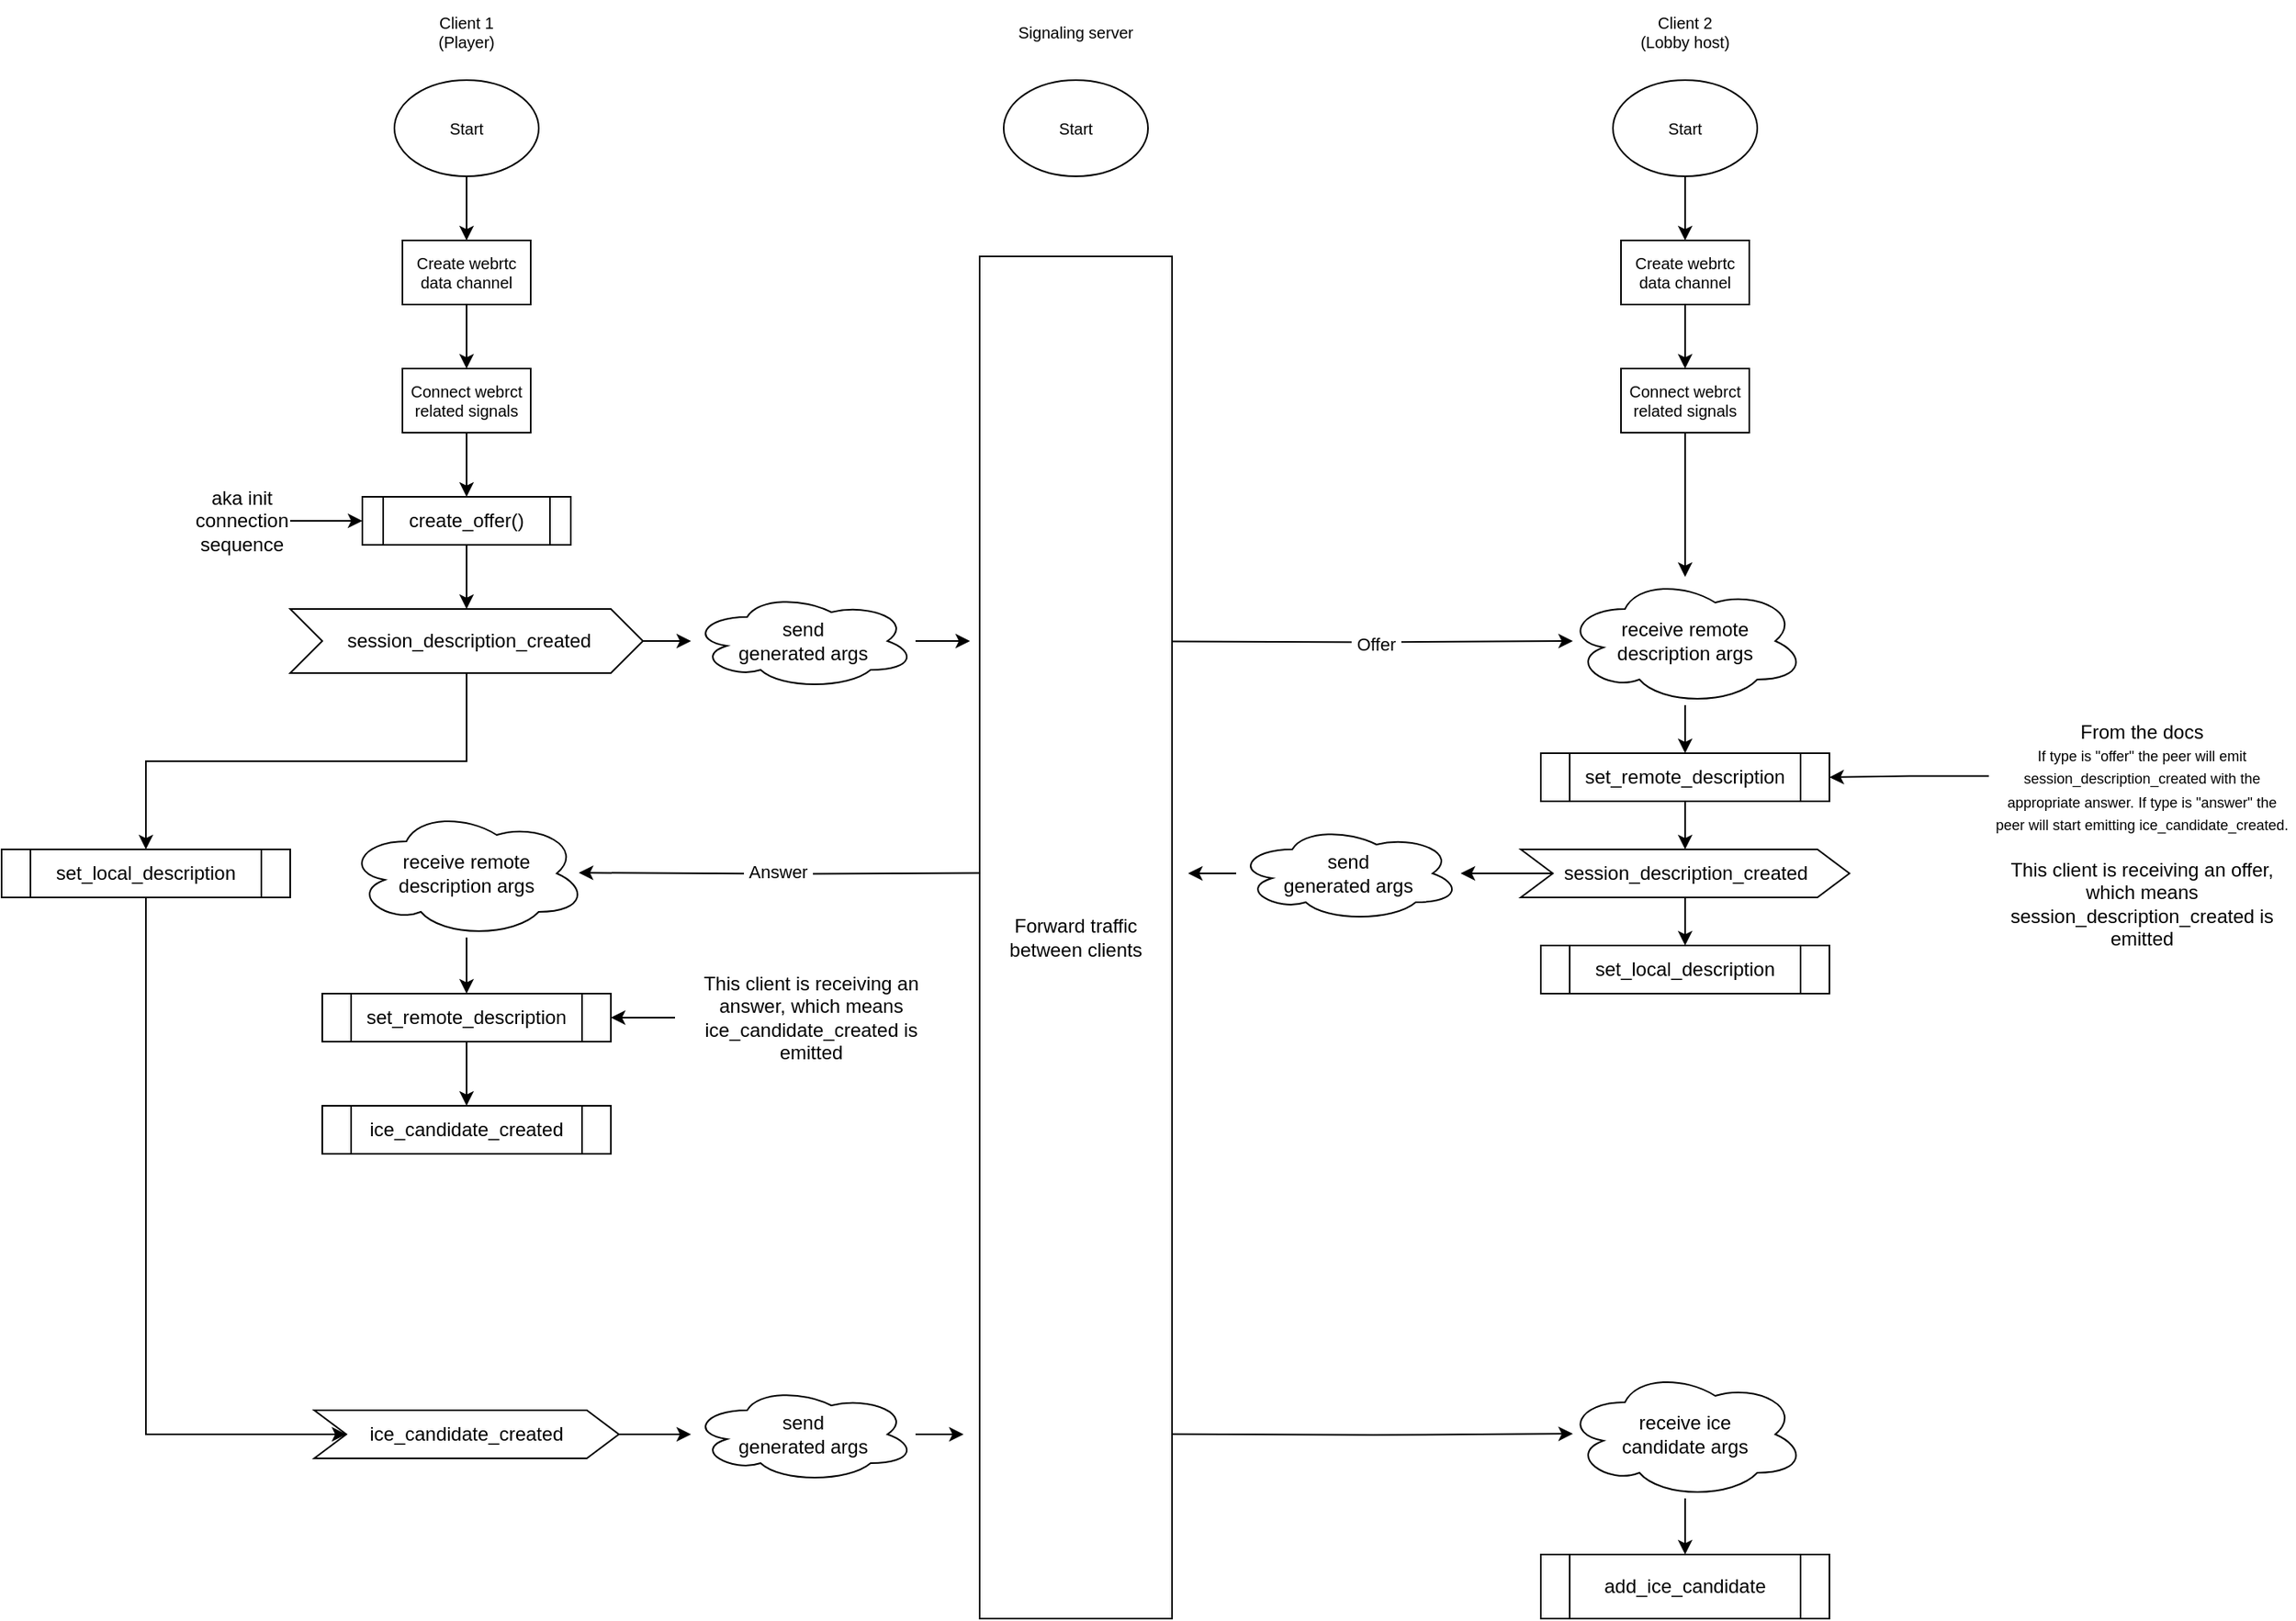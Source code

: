 <mxfile version="24.9.2">
  <diagram name="Page-1" id="edf60f1a-56cd-e834-aa8a-f176f3a09ee4">
    <mxGraphModel dx="806" dy="468" grid="1" gridSize="10" guides="1" tooltips="1" connect="1" arrows="1" fold="1" page="1" pageScale="1" pageWidth="1100" pageHeight="850" background="none" math="0" shadow="0">
      <root>
        <mxCell id="0" />
        <mxCell id="1" parent="0" />
        <mxCell id="4YpqXkgW8Ewd-vz6s3Ge-1" value="&lt;font&gt;Start&lt;/font&gt;" style="ellipse;whiteSpace=wrap;html=1;fontSize=10;" vertex="1" parent="1">
          <mxGeometry x="635" y="60" width="90" height="60" as="geometry" />
        </mxCell>
        <mxCell id="4YpqXkgW8Ewd-vz6s3Ge-2" value="Signaling server" style="text;html=1;align=center;verticalAlign=middle;whiteSpace=wrap;rounded=0;fontSize=10;" vertex="1" parent="1">
          <mxGeometry x="640" y="10" width="80" height="40" as="geometry" />
        </mxCell>
        <mxCell id="4YpqXkgW8Ewd-vz6s3Ge-10" value="" style="edgeStyle=orthogonalEdgeStyle;rounded=0;orthogonalLoop=1;jettySize=auto;html=1;fontSize=10;" edge="1" parent="1" source="4YpqXkgW8Ewd-vz6s3Ge-3" target="4YpqXkgW8Ewd-vz6s3Ge-8">
          <mxGeometry relative="1" as="geometry" />
        </mxCell>
        <mxCell id="4YpqXkgW8Ewd-vz6s3Ge-3" value="&lt;font&gt;Start&lt;/font&gt;" style="ellipse;whiteSpace=wrap;html=1;fontSize=10;" vertex="1" parent="1">
          <mxGeometry x="1015" y="60" width="90" height="60" as="geometry" />
        </mxCell>
        <mxCell id="4YpqXkgW8Ewd-vz6s3Ge-4" value="Client 2&lt;div&gt;(Lobby host)&lt;/div&gt;" style="text;html=1;align=center;verticalAlign=middle;whiteSpace=wrap;rounded=0;fontSize=10;" vertex="1" parent="1">
          <mxGeometry x="1020" y="10" width="80" height="40" as="geometry" />
        </mxCell>
        <mxCell id="4YpqXkgW8Ewd-vz6s3Ge-9" value="" style="edgeStyle=orthogonalEdgeStyle;rounded=0;orthogonalLoop=1;jettySize=auto;html=1;fontSize=10;" edge="1" parent="1" source="4YpqXkgW8Ewd-vz6s3Ge-5" target="4YpqXkgW8Ewd-vz6s3Ge-7">
          <mxGeometry relative="1" as="geometry" />
        </mxCell>
        <mxCell id="4YpqXkgW8Ewd-vz6s3Ge-5" value="&lt;font&gt;Start&lt;/font&gt;" style="ellipse;whiteSpace=wrap;html=1;fontSize=10;" vertex="1" parent="1">
          <mxGeometry x="255" y="60" width="90" height="60" as="geometry" />
        </mxCell>
        <mxCell id="4YpqXkgW8Ewd-vz6s3Ge-6" value="Client 1&lt;div&gt;(Player)&lt;/div&gt;" style="text;html=1;align=center;verticalAlign=middle;whiteSpace=wrap;rounded=0;fontSize=10;" vertex="1" parent="1">
          <mxGeometry x="260" y="10" width="80" height="40" as="geometry" />
        </mxCell>
        <mxCell id="4YpqXkgW8Ewd-vz6s3Ge-15" value="" style="edgeStyle=orthogonalEdgeStyle;rounded=0;orthogonalLoop=1;jettySize=auto;html=1;fontSize=10;" edge="1" parent="1" source="4YpqXkgW8Ewd-vz6s3Ge-7" target="4YpqXkgW8Ewd-vz6s3Ge-13">
          <mxGeometry relative="1" as="geometry" />
        </mxCell>
        <mxCell id="4YpqXkgW8Ewd-vz6s3Ge-7" value="Create webrtc data channel" style="rounded=0;whiteSpace=wrap;html=1;fontSize=10;" vertex="1" parent="1">
          <mxGeometry x="260" y="160" width="80" height="40" as="geometry" />
        </mxCell>
        <mxCell id="4YpqXkgW8Ewd-vz6s3Ge-16" value="" style="edgeStyle=orthogonalEdgeStyle;rounded=0;orthogonalLoop=1;jettySize=auto;html=1;fontSize=10;" edge="1" parent="1" source="4YpqXkgW8Ewd-vz6s3Ge-8" target="4YpqXkgW8Ewd-vz6s3Ge-14">
          <mxGeometry relative="1" as="geometry" />
        </mxCell>
        <mxCell id="4YpqXkgW8Ewd-vz6s3Ge-8" value="Create webrtc data channel" style="rounded=0;whiteSpace=wrap;html=1;fontSize=10;" vertex="1" parent="1">
          <mxGeometry x="1020" y="160" width="80" height="40" as="geometry" />
        </mxCell>
        <mxCell id="4YpqXkgW8Ewd-vz6s3Ge-43" value="" style="edgeStyle=orthogonalEdgeStyle;rounded=0;orthogonalLoop=1;jettySize=auto;html=1;" edge="1" parent="1" source="4YpqXkgW8Ewd-vz6s3Ge-13" target="4YpqXkgW8Ewd-vz6s3Ge-42">
          <mxGeometry relative="1" as="geometry" />
        </mxCell>
        <mxCell id="4YpqXkgW8Ewd-vz6s3Ge-13" value="Connect webrct related signals" style="rounded=0;whiteSpace=wrap;html=1;fontSize=10;" vertex="1" parent="1">
          <mxGeometry x="260" y="240" width="80" height="40" as="geometry" />
        </mxCell>
        <mxCell id="4YpqXkgW8Ewd-vz6s3Ge-69" value="" style="edgeStyle=orthogonalEdgeStyle;rounded=0;orthogonalLoop=1;jettySize=auto;html=1;" edge="1" parent="1" source="4YpqXkgW8Ewd-vz6s3Ge-14" target="4YpqXkgW8Ewd-vz6s3Ge-56">
          <mxGeometry relative="1" as="geometry" />
        </mxCell>
        <mxCell id="4YpqXkgW8Ewd-vz6s3Ge-14" value="Connect webrct related signals" style="rounded=0;whiteSpace=wrap;html=1;fontSize=10;" vertex="1" parent="1">
          <mxGeometry x="1020" y="240" width="80" height="40" as="geometry" />
        </mxCell>
        <mxCell id="4YpqXkgW8Ewd-vz6s3Ge-66" value="" style="edgeStyle=orthogonalEdgeStyle;rounded=0;orthogonalLoop=1;jettySize=auto;html=1;" edge="1" parent="1" source="4YpqXkgW8Ewd-vz6s3Ge-38" target="4YpqXkgW8Ewd-vz6s3Ge-53">
          <mxGeometry relative="1" as="geometry" />
        </mxCell>
        <mxCell id="4YpqXkgW8Ewd-vz6s3Ge-95" value="" style="edgeStyle=orthogonalEdgeStyle;rounded=0;orthogonalLoop=1;jettySize=auto;html=1;" edge="1" parent="1" source="4YpqXkgW8Ewd-vz6s3Ge-38" target="4YpqXkgW8Ewd-vz6s3Ge-91">
          <mxGeometry relative="1" as="geometry" />
        </mxCell>
        <mxCell id="4YpqXkgW8Ewd-vz6s3Ge-38" value="&amp;nbsp;session_description_created" style="shape=step;perimeter=stepPerimeter;whiteSpace=wrap;html=1;fixedSize=1;" vertex="1" parent="1">
          <mxGeometry x="190" y="390" width="220" height="40" as="geometry" />
        </mxCell>
        <mxCell id="4YpqXkgW8Ewd-vz6s3Ge-44" value="" style="edgeStyle=orthogonalEdgeStyle;rounded=0;orthogonalLoop=1;jettySize=auto;html=1;" edge="1" parent="1" source="4YpqXkgW8Ewd-vz6s3Ge-42" target="4YpqXkgW8Ewd-vz6s3Ge-38">
          <mxGeometry relative="1" as="geometry" />
        </mxCell>
        <mxCell id="4YpqXkgW8Ewd-vz6s3Ge-42" value="&lt;font&gt;create_offer()&lt;/font&gt;" style="shape=process;whiteSpace=wrap;html=1;backgroundOutline=1;" vertex="1" parent="1">
          <mxGeometry x="235" y="320" width="130" height="30" as="geometry" />
        </mxCell>
        <mxCell id="4YpqXkgW8Ewd-vz6s3Ge-82" value="" style="edgeStyle=orthogonalEdgeStyle;rounded=0;orthogonalLoop=1;jettySize=auto;html=1;" edge="1" parent="1" source="4YpqXkgW8Ewd-vz6s3Ge-47" target="4YpqXkgW8Ewd-vz6s3Ge-81">
          <mxGeometry relative="1" as="geometry" />
        </mxCell>
        <mxCell id="4YpqXkgW8Ewd-vz6s3Ge-47" value="set_remote_description" style="shape=process;whiteSpace=wrap;html=1;backgroundOutline=1;" vertex="1" parent="1">
          <mxGeometry x="970" y="480" width="180" height="30" as="geometry" />
        </mxCell>
        <mxCell id="4YpqXkgW8Ewd-vz6s3Ge-49" value="set_local_description" style="shape=process;whiteSpace=wrap;html=1;backgroundOutline=1;" vertex="1" parent="1">
          <mxGeometry x="970" y="600" width="180" height="30" as="geometry" />
        </mxCell>
        <mxCell id="4YpqXkgW8Ewd-vz6s3Ge-52" value="Forward traffic between clients" style="rounded=0;whiteSpace=wrap;html=1;" vertex="1" parent="1">
          <mxGeometry x="620" y="170" width="120" height="850" as="geometry" />
        </mxCell>
        <mxCell id="4YpqXkgW8Ewd-vz6s3Ge-53" value="send&lt;div&gt;&lt;span style=&quot;background-color: initial;&quot;&gt;generated&amp;nbsp;&lt;/span&gt;&lt;span style=&quot;background-color: initial;&quot;&gt;args&lt;/span&gt;&lt;/div&gt;" style="ellipse;shape=cloud;whiteSpace=wrap;html=1;" vertex="1" parent="1">
          <mxGeometry x="440" y="380" width="140" height="60" as="geometry" />
        </mxCell>
        <mxCell id="4YpqXkgW8Ewd-vz6s3Ge-61" value="" style="edgeStyle=orthogonalEdgeStyle;rounded=0;orthogonalLoop=1;jettySize=auto;html=1;" edge="1" parent="1" source="4YpqXkgW8Ewd-vz6s3Ge-56" target="4YpqXkgW8Ewd-vz6s3Ge-47">
          <mxGeometry relative="1" as="geometry" />
        </mxCell>
        <mxCell id="4YpqXkgW8Ewd-vz6s3Ge-56" value="receive&amp;nbsp;&lt;span style=&quot;background-color: initial;&quot;&gt;remote&lt;/span&gt;&lt;div&gt;&lt;div&gt;description args&lt;/div&gt;&lt;/div&gt;" style="ellipse;shape=cloud;whiteSpace=wrap;html=1;" vertex="1" parent="1">
          <mxGeometry x="985" y="370" width="150" height="80" as="geometry" />
        </mxCell>
        <mxCell id="4YpqXkgW8Ewd-vz6s3Ge-73" value="" style="edgeStyle=orthogonalEdgeStyle;rounded=0;orthogonalLoop=1;jettySize=auto;html=1;" edge="1" parent="1" source="4YpqXkgW8Ewd-vz6s3Ge-64" target="4YpqXkgW8Ewd-vz6s3Ge-72">
          <mxGeometry relative="1" as="geometry" />
        </mxCell>
        <mxCell id="4YpqXkgW8Ewd-vz6s3Ge-64" value="ice_candidate_created" style="shape=step;perimeter=stepPerimeter;whiteSpace=wrap;html=1;fixedSize=1;" vertex="1" parent="1">
          <mxGeometry x="205" y="890" width="190" height="30" as="geometry" />
        </mxCell>
        <mxCell id="4YpqXkgW8Ewd-vz6s3Ge-67" style="edgeStyle=orthogonalEdgeStyle;rounded=0;orthogonalLoop=1;jettySize=auto;html=1;" edge="1" parent="1" source="4YpqXkgW8Ewd-vz6s3Ge-53">
          <mxGeometry relative="1" as="geometry">
            <mxPoint x="614" y="410" as="targetPoint" />
          </mxGeometry>
        </mxCell>
        <mxCell id="4YpqXkgW8Ewd-vz6s3Ge-68" style="edgeStyle=orthogonalEdgeStyle;rounded=0;orthogonalLoop=1;jettySize=auto;html=1;" edge="1" parent="1">
          <mxGeometry relative="1" as="geometry">
            <mxPoint x="740" y="410.24" as="sourcePoint" />
            <mxPoint x="990" y="410" as="targetPoint" />
          </mxGeometry>
        </mxCell>
        <mxCell id="4YpqXkgW8Ewd-vz6s3Ge-84" value="&amp;nbsp;Offer&amp;nbsp;" style="edgeLabel;html=1;align=center;verticalAlign=middle;resizable=0;points=[];" vertex="1" connectable="0" parent="4YpqXkgW8Ewd-vz6s3Ge-68">
          <mxGeometry x="0.013" y="-1" relative="1" as="geometry">
            <mxPoint as="offset" />
          </mxGeometry>
        </mxCell>
        <mxCell id="4YpqXkgW8Ewd-vz6s3Ge-70" value="&lt;font&gt;add_ice_candidate&lt;/font&gt;" style="shape=process;whiteSpace=wrap;html=1;backgroundOutline=1;" vertex="1" parent="1">
          <mxGeometry x="970" y="980" width="180" height="40" as="geometry" />
        </mxCell>
        <mxCell id="4YpqXkgW8Ewd-vz6s3Ge-72" value="send&lt;div&gt;generated args&lt;/div&gt;" style="ellipse;shape=cloud;whiteSpace=wrap;html=1;" vertex="1" parent="1">
          <mxGeometry x="440" y="875" width="140" height="60" as="geometry" />
        </mxCell>
        <mxCell id="4YpqXkgW8Ewd-vz6s3Ge-75" style="edgeStyle=orthogonalEdgeStyle;rounded=0;orthogonalLoop=1;jettySize=auto;html=1;" edge="1" parent="1" source="4YpqXkgW8Ewd-vz6s3Ge-72">
          <mxGeometry relative="1" as="geometry">
            <mxPoint x="610" y="905" as="targetPoint" />
          </mxGeometry>
        </mxCell>
        <mxCell id="4YpqXkgW8Ewd-vz6s3Ge-78" value="" style="edgeStyle=orthogonalEdgeStyle;rounded=0;orthogonalLoop=1;jettySize=auto;html=1;" edge="1" parent="1" source="4YpqXkgW8Ewd-vz6s3Ge-77" target="4YpqXkgW8Ewd-vz6s3Ge-70">
          <mxGeometry relative="1" as="geometry" />
        </mxCell>
        <mxCell id="4YpqXkgW8Ewd-vz6s3Ge-77" value="receive&amp;nbsp;&lt;span style=&quot;background-color: initial;&quot;&gt;ice&lt;/span&gt;&lt;div&gt;&lt;div&gt;candidate args&lt;/div&gt;&lt;/div&gt;" style="ellipse;shape=cloud;whiteSpace=wrap;html=1;" vertex="1" parent="1">
          <mxGeometry x="985" y="865" width="150" height="80" as="geometry" />
        </mxCell>
        <mxCell id="4YpqXkgW8Ewd-vz6s3Ge-80" style="edgeStyle=orthogonalEdgeStyle;rounded=0;orthogonalLoop=1;jettySize=auto;html=1;" edge="1" parent="1">
          <mxGeometry relative="1" as="geometry">
            <mxPoint x="740" y="904.88" as="sourcePoint" />
            <mxPoint x="990" y="904.64" as="targetPoint" />
          </mxGeometry>
        </mxCell>
        <mxCell id="4YpqXkgW8Ewd-vz6s3Ge-94" value="" style="edgeStyle=orthogonalEdgeStyle;rounded=0;orthogonalLoop=1;jettySize=auto;html=1;" edge="1" parent="1" source="4YpqXkgW8Ewd-vz6s3Ge-81" target="4YpqXkgW8Ewd-vz6s3Ge-49">
          <mxGeometry relative="1" as="geometry" />
        </mxCell>
        <mxCell id="4YpqXkgW8Ewd-vz6s3Ge-98" value="" style="edgeStyle=orthogonalEdgeStyle;rounded=0;orthogonalLoop=1;jettySize=auto;html=1;" edge="1" parent="1" source="4YpqXkgW8Ewd-vz6s3Ge-81" target="4YpqXkgW8Ewd-vz6s3Ge-92">
          <mxGeometry relative="1" as="geometry" />
        </mxCell>
        <mxCell id="4YpqXkgW8Ewd-vz6s3Ge-81" value="session_description_created" style="shape=step;perimeter=stepPerimeter;whiteSpace=wrap;html=1;fixedSize=1;" vertex="1" parent="1">
          <mxGeometry x="957.5" y="540" width="205" height="30" as="geometry" />
        </mxCell>
        <mxCell id="4YpqXkgW8Ewd-vz6s3Ge-87" style="edgeStyle=orthogonalEdgeStyle;rounded=0;orthogonalLoop=1;jettySize=auto;html=1;entryX=1;entryY=0.5;entryDx=0;entryDy=0;exitX=-0.003;exitY=0.27;exitDx=0;exitDy=0;exitPerimeter=0;" edge="1" parent="1" source="4YpqXkgW8Ewd-vz6s3Ge-85" target="4YpqXkgW8Ewd-vz6s3Ge-47">
          <mxGeometry relative="1" as="geometry" />
        </mxCell>
        <mxCell id="4YpqXkgW8Ewd-vz6s3Ge-85" value="&lt;div&gt;&lt;font&gt;From the docs&lt;/font&gt;&lt;/div&gt;&lt;div&gt;&lt;font style=&quot;font-size: 9px;&quot;&gt;If type is &quot;offer&quot; the peer will emit session_description_created with the appropriate answer.&amp;nbsp;&lt;/font&gt;&lt;span style=&quot;font-size: 9px; background-color: initial;&quot;&gt;If type is &quot;answer&quot; the peer will start emitting ice_candidate_created.&lt;/span&gt;&lt;/div&gt;&lt;div&gt;&lt;span style=&quot;font-size: 9px; background-color: initial;&quot;&gt;&lt;br&gt;&lt;/span&gt;&lt;/div&gt;&lt;div&gt;&lt;font&gt;This client is receiving an offer, which means&lt;/font&gt;&lt;/div&gt;&lt;div&gt;&lt;font&gt;&lt;span style=&quot;background-color: initial;&quot;&gt;session_description_created&lt;/span&gt;&lt;span style=&quot;background-color: initial;&quot;&gt;&amp;nbsp;is emitted&lt;/span&gt;&lt;/font&gt;&lt;/div&gt;" style="text;html=1;align=center;verticalAlign=middle;whiteSpace=wrap;rounded=0;" vertex="1" parent="1">
          <mxGeometry x="1250" y="451" width="190" height="160" as="geometry" />
        </mxCell>
        <mxCell id="4YpqXkgW8Ewd-vz6s3Ge-100" style="edgeStyle=orthogonalEdgeStyle;rounded=0;orthogonalLoop=1;jettySize=auto;html=1;entryX=0;entryY=0.5;entryDx=0;entryDy=0;exitX=0.5;exitY=1;exitDx=0;exitDy=0;" edge="1" parent="1" source="4YpqXkgW8Ewd-vz6s3Ge-91" target="4YpqXkgW8Ewd-vz6s3Ge-64">
          <mxGeometry relative="1" as="geometry">
            <Array as="points">
              <mxPoint x="100" y="905" />
            </Array>
          </mxGeometry>
        </mxCell>
        <mxCell id="4YpqXkgW8Ewd-vz6s3Ge-91" value="set_local_description" style="shape=process;whiteSpace=wrap;html=1;backgroundOutline=1;" vertex="1" parent="1">
          <mxGeometry x="10" y="540" width="180" height="30" as="geometry" />
        </mxCell>
        <mxCell id="4YpqXkgW8Ewd-vz6s3Ge-99" value="" style="edgeStyle=orthogonalEdgeStyle;rounded=0;orthogonalLoop=1;jettySize=auto;html=1;" edge="1" parent="1" source="4YpqXkgW8Ewd-vz6s3Ge-92">
          <mxGeometry relative="1" as="geometry">
            <mxPoint x="750" y="555" as="targetPoint" />
          </mxGeometry>
        </mxCell>
        <mxCell id="4YpqXkgW8Ewd-vz6s3Ge-92" value="send&lt;div&gt;&lt;span style=&quot;background-color: initial;&quot;&gt;generated&amp;nbsp;&lt;/span&gt;&lt;span style=&quot;background-color: initial;&quot;&gt;args&lt;/span&gt;&lt;/div&gt;" style="ellipse;shape=cloud;whiteSpace=wrap;html=1;" vertex="1" parent="1">
          <mxGeometry x="780" y="525" width="140" height="60" as="geometry" />
        </mxCell>
        <mxCell id="4YpqXkgW8Ewd-vz6s3Ge-101" style="edgeStyle=orthogonalEdgeStyle;rounded=0;orthogonalLoop=1;jettySize=auto;html=1;" edge="1" parent="1">
          <mxGeometry relative="1" as="geometry">
            <mxPoint x="620" y="554.81" as="sourcePoint" />
            <mxPoint x="370" y="554.57" as="targetPoint" />
          </mxGeometry>
        </mxCell>
        <mxCell id="4YpqXkgW8Ewd-vz6s3Ge-102" value="&amp;nbsp;Answer&amp;nbsp;" style="edgeLabel;html=1;align=center;verticalAlign=middle;resizable=0;points=[];" vertex="1" connectable="0" parent="4YpqXkgW8Ewd-vz6s3Ge-101">
          <mxGeometry x="0.013" y="-1" relative="1" as="geometry">
            <mxPoint as="offset" />
          </mxGeometry>
        </mxCell>
        <mxCell id="4YpqXkgW8Ewd-vz6s3Ge-113" value="" style="edgeStyle=orthogonalEdgeStyle;rounded=0;orthogonalLoop=1;jettySize=auto;html=1;" edge="1" parent="1" source="4YpqXkgW8Ewd-vz6s3Ge-105" target="4YpqXkgW8Ewd-vz6s3Ge-112">
          <mxGeometry relative="1" as="geometry" />
        </mxCell>
        <mxCell id="4YpqXkgW8Ewd-vz6s3Ge-105" value="receive&amp;nbsp;&lt;span style=&quot;background-color: initial;&quot;&gt;remote&lt;/span&gt;&lt;div&gt;&lt;div&gt;description args&lt;/div&gt;&lt;/div&gt;" style="ellipse;shape=cloud;whiteSpace=wrap;html=1;" vertex="1" parent="1">
          <mxGeometry x="225" y="515" width="150" height="80" as="geometry" />
        </mxCell>
        <mxCell id="4YpqXkgW8Ewd-vz6s3Ge-107" value="ice_candidate_created" style="shape=process;whiteSpace=wrap;html=1;backgroundOutline=1;" vertex="1" parent="1">
          <mxGeometry x="210" y="700" width="180" height="30" as="geometry" />
        </mxCell>
        <mxCell id="4YpqXkgW8Ewd-vz6s3Ge-114" value="" style="edgeStyle=orthogonalEdgeStyle;rounded=0;orthogonalLoop=1;jettySize=auto;html=1;" edge="1" parent="1" source="4YpqXkgW8Ewd-vz6s3Ge-109" target="4YpqXkgW8Ewd-vz6s3Ge-112">
          <mxGeometry relative="1" as="geometry" />
        </mxCell>
        <mxCell id="4YpqXkgW8Ewd-vz6s3Ge-109" value="&lt;div&gt;This client is receiving an answer, which means&lt;/div&gt;&lt;div&gt;&lt;span style=&quot;background-color: initial;&quot;&gt;ice_candidate_created&amp;nbsp;&lt;/span&gt;&lt;span style=&quot;background-color: initial;&quot;&gt;is emitted&lt;/span&gt;&lt;/div&gt;" style="text;html=1;align=center;verticalAlign=middle;whiteSpace=wrap;rounded=0;" vertex="1" parent="1">
          <mxGeometry x="430" y="605" width="170" height="80" as="geometry" />
        </mxCell>
        <mxCell id="4YpqXkgW8Ewd-vz6s3Ge-111" value="" style="edgeStyle=orthogonalEdgeStyle;rounded=0;orthogonalLoop=1;jettySize=auto;html=1;" edge="1" parent="1" source="4YpqXkgW8Ewd-vz6s3Ge-110" target="4YpqXkgW8Ewd-vz6s3Ge-42">
          <mxGeometry relative="1" as="geometry" />
        </mxCell>
        <mxCell id="4YpqXkgW8Ewd-vz6s3Ge-110" value="&lt;font&gt;aka init connection sequence&lt;/font&gt;" style="text;html=1;align=center;verticalAlign=middle;whiteSpace=wrap;rounded=0;" vertex="1" parent="1">
          <mxGeometry x="130" y="310" width="60" height="50" as="geometry" />
        </mxCell>
        <mxCell id="4YpqXkgW8Ewd-vz6s3Ge-115" value="" style="edgeStyle=orthogonalEdgeStyle;rounded=0;orthogonalLoop=1;jettySize=auto;html=1;" edge="1" parent="1" source="4YpqXkgW8Ewd-vz6s3Ge-112" target="4YpqXkgW8Ewd-vz6s3Ge-107">
          <mxGeometry relative="1" as="geometry" />
        </mxCell>
        <mxCell id="4YpqXkgW8Ewd-vz6s3Ge-112" value="set_remote_description" style="shape=process;whiteSpace=wrap;html=1;backgroundOutline=1;" vertex="1" parent="1">
          <mxGeometry x="210" y="630" width="180" height="30" as="geometry" />
        </mxCell>
      </root>
    </mxGraphModel>
  </diagram>
</mxfile>
